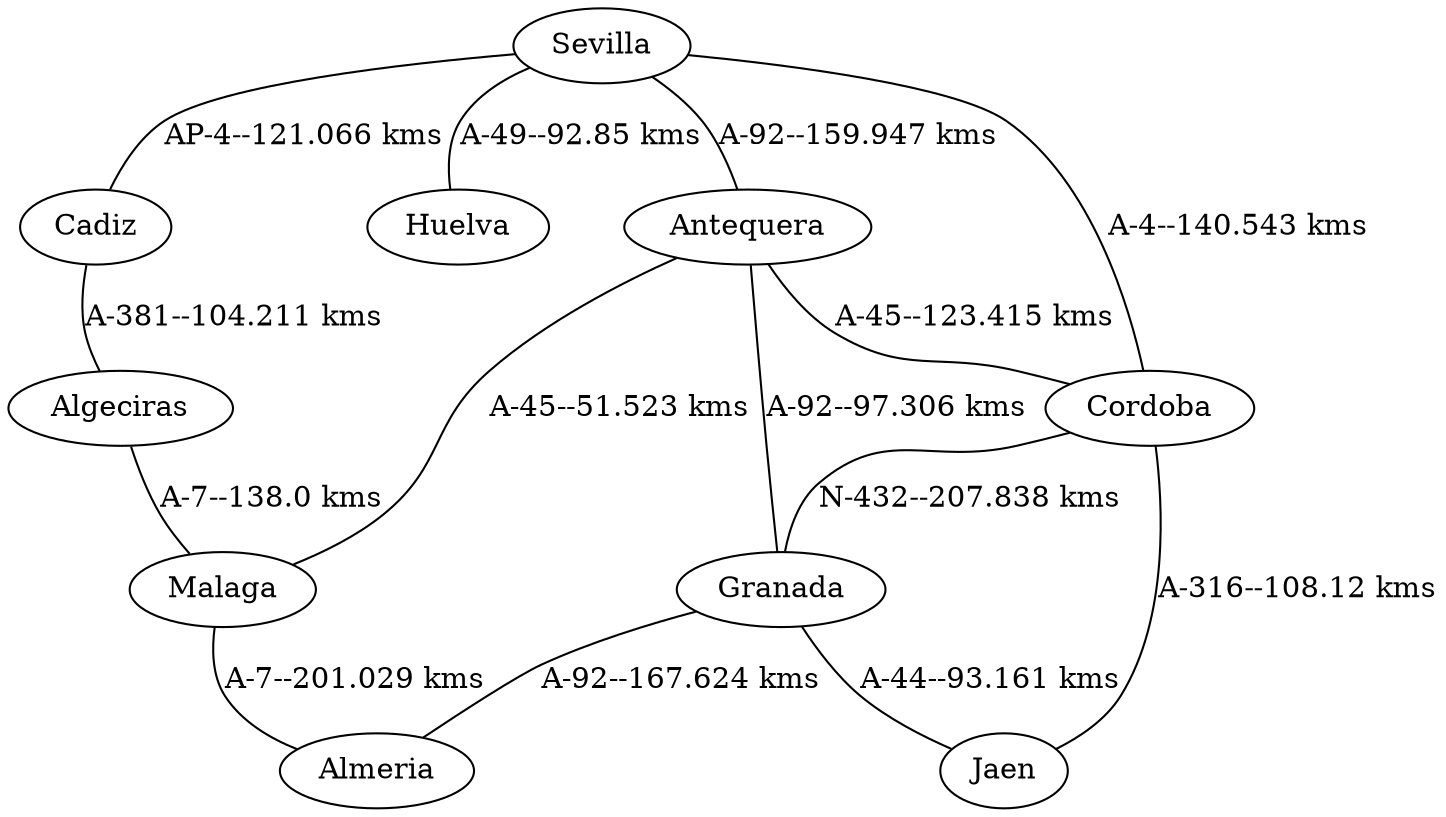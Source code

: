strict graph G {
  1 [ label="Sevilla" ];
  2 [ label="Cadiz" ];
  3 [ label="Huelva" ];
  4 [ label="Cordoba" ];
  5 [ label="Malaga" ];
  6 [ label="Antequera" ];
  7 [ label="Almeria" ];
  8 [ label="Granada" ];
  9 [ label="Jaen" ];
  10 [ label="Algeciras" ];
  1 -- 3 [ label="A-49--92.85 kms" ];
  1 -- 4 [ label="A-4--140.543 kms" ];
  1 -- 2 [ label="AP-4--121.066 kms" ];
  1 -- 6 [ label="A-92--159.947 kms" ];
  6 -- 8 [ label="A-92--97.306 kms" ];
  6 -- 5 [ label="A-45--51.523 kms" ];
  6 -- 4 [ label="A-45--123.415 kms" ];
  5 -- 7 [ label="A-7--201.029 kms" ];
  4 -- 9 [ label="A-316--108.12 kms" ];
  4 -- 8 [ label="N-432--207.838 kms" ];
  8 -- 7 [ label="A-92--167.624 kms" ];
  8 -- 9 [ label="A-44--93.161 kms" ];
  2 -- 10 [ label="A-381--104.211 kms" ];
  10 -- 5 [ label="A-7--138.0 kms" ];
}
